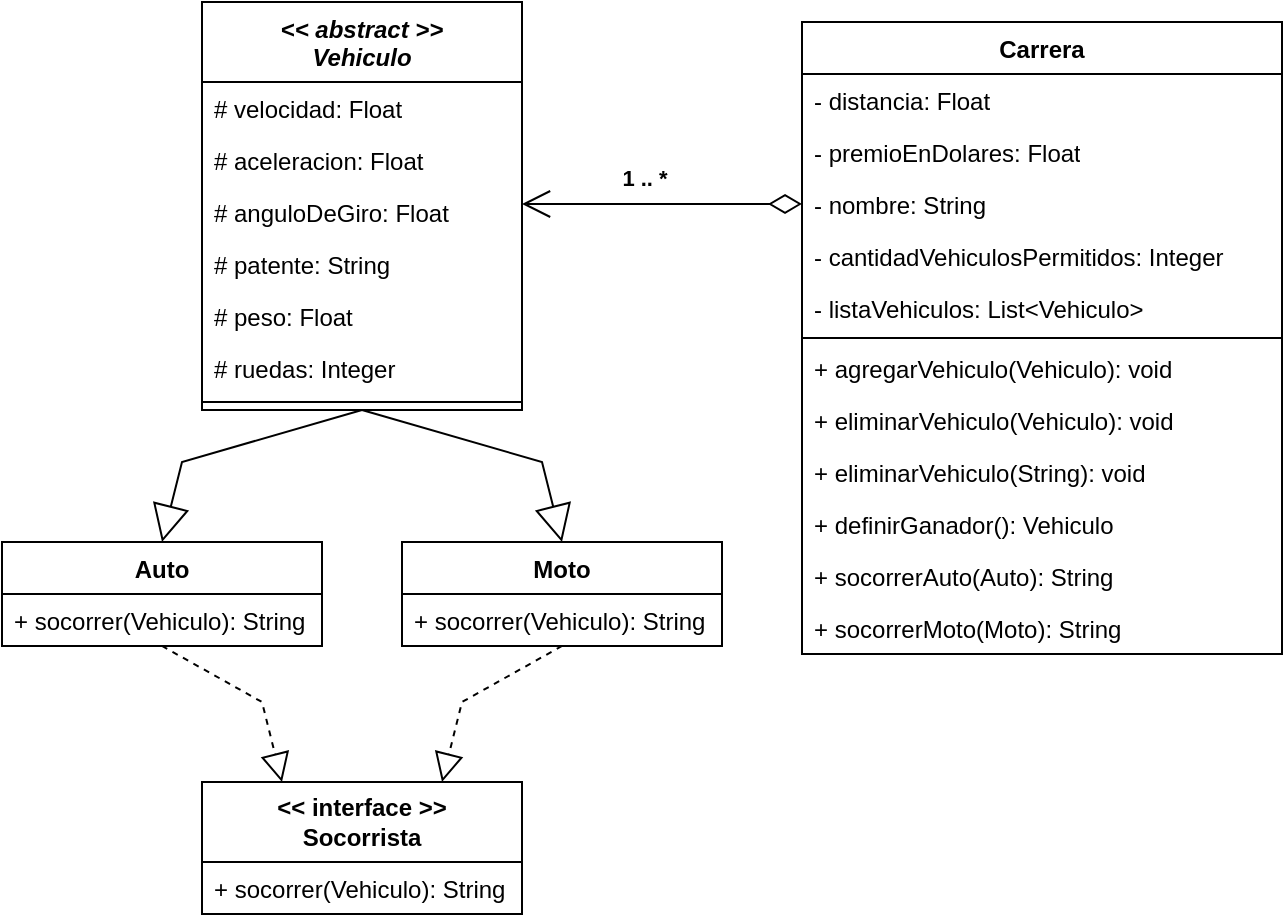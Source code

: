<mxfile version="26.1.0">
  <diagram id="C5RBs43oDa-KdzZeNtuy" name="Page-1">
    <mxGraphModel dx="875" dy="510" grid="1" gridSize="10" guides="1" tooltips="1" connect="1" arrows="1" fold="1" page="1" pageScale="1" pageWidth="827" pageHeight="1169" math="0" shadow="0">
      <root>
        <mxCell id="WIyWlLk6GJQsqaUBKTNV-0" />
        <mxCell id="WIyWlLk6GJQsqaUBKTNV-1" parent="WIyWlLk6GJQsqaUBKTNV-0" />
        <mxCell id="zkfFHV4jXpPFQw0GAbJ--0" value="&lt;&lt; abstract &gt;&gt;&#xa;Vehiculo" style="swimlane;fontStyle=3;align=center;verticalAlign=top;childLayout=stackLayout;horizontal=1;startSize=40;horizontalStack=0;resizeParent=1;resizeLast=0;collapsible=1;marginBottom=0;rounded=0;shadow=0;strokeWidth=1;" parent="WIyWlLk6GJQsqaUBKTNV-1" vertex="1">
          <mxGeometry x="240" y="210" width="160" height="204" as="geometry">
            <mxRectangle x="220" y="120" width="160" height="26" as="alternateBounds" />
          </mxGeometry>
        </mxCell>
        <mxCell id="TT5KnXcupjvuqfzOa9hg-0" value="# velocidad: Float" style="text;align=left;verticalAlign=top;spacingLeft=4;spacingRight=4;overflow=hidden;rotatable=0;points=[[0,0.5],[1,0.5]];portConstraint=eastwest;" vertex="1" parent="zkfFHV4jXpPFQw0GAbJ--0">
          <mxGeometry y="40" width="160" height="26" as="geometry" />
        </mxCell>
        <mxCell id="TT5KnXcupjvuqfzOa9hg-2" value="# aceleracion: Float" style="text;align=left;verticalAlign=top;spacingLeft=4;spacingRight=4;overflow=hidden;rotatable=0;points=[[0,0.5],[1,0.5]];portConstraint=eastwest;" vertex="1" parent="zkfFHV4jXpPFQw0GAbJ--0">
          <mxGeometry y="66" width="160" height="26" as="geometry" />
        </mxCell>
        <mxCell id="TT5KnXcupjvuqfzOa9hg-3" value="# anguloDeGiro: Float" style="text;align=left;verticalAlign=top;spacingLeft=4;spacingRight=4;overflow=hidden;rotatable=0;points=[[0,0.5],[1,0.5]];portConstraint=eastwest;" vertex="1" parent="zkfFHV4jXpPFQw0GAbJ--0">
          <mxGeometry y="92" width="160" height="26" as="geometry" />
        </mxCell>
        <mxCell id="TT5KnXcupjvuqfzOa9hg-4" value="# patente: String" style="text;align=left;verticalAlign=top;spacingLeft=4;spacingRight=4;overflow=hidden;rotatable=0;points=[[0,0.5],[1,0.5]];portConstraint=eastwest;" vertex="1" parent="zkfFHV4jXpPFQw0GAbJ--0">
          <mxGeometry y="118" width="160" height="26" as="geometry" />
        </mxCell>
        <mxCell id="TT5KnXcupjvuqfzOa9hg-5" value="# peso: Float" style="text;align=left;verticalAlign=top;spacingLeft=4;spacingRight=4;overflow=hidden;rotatable=0;points=[[0,0.5],[1,0.5]];portConstraint=eastwest;" vertex="1" parent="zkfFHV4jXpPFQw0GAbJ--0">
          <mxGeometry y="144" width="160" height="26" as="geometry" />
        </mxCell>
        <mxCell id="TT5KnXcupjvuqfzOa9hg-6" value="# ruedas: Integer" style="text;align=left;verticalAlign=top;spacingLeft=4;spacingRight=4;overflow=hidden;rotatable=0;points=[[0,0.5],[1,0.5]];portConstraint=eastwest;" vertex="1" parent="zkfFHV4jXpPFQw0GAbJ--0">
          <mxGeometry y="170" width="160" height="26" as="geometry" />
        </mxCell>
        <mxCell id="zkfFHV4jXpPFQw0GAbJ--4" value="" style="line;html=1;strokeWidth=1;align=left;verticalAlign=middle;spacingTop=-1;spacingLeft=3;spacingRight=3;rotatable=0;labelPosition=right;points=[];portConstraint=eastwest;" parent="zkfFHV4jXpPFQw0GAbJ--0" vertex="1">
          <mxGeometry y="196" width="160" height="8" as="geometry" />
        </mxCell>
        <mxCell id="TT5KnXcupjvuqfzOa9hg-11" value="Carrera" style="swimlane;fontStyle=1;align=center;verticalAlign=top;childLayout=stackLayout;horizontal=1;startSize=26;horizontalStack=0;resizeParent=1;resizeParentMax=0;resizeLast=0;collapsible=1;marginBottom=0;whiteSpace=wrap;html=1;" vertex="1" parent="WIyWlLk6GJQsqaUBKTNV-1">
          <mxGeometry x="540" y="220" width="240" height="316" as="geometry" />
        </mxCell>
        <mxCell id="TT5KnXcupjvuqfzOa9hg-12" value="- distancia: Float" style="text;strokeColor=none;fillColor=none;align=left;verticalAlign=top;spacingLeft=4;spacingRight=4;overflow=hidden;rotatable=0;points=[[0,0.5],[1,0.5]];portConstraint=eastwest;whiteSpace=wrap;html=1;" vertex="1" parent="TT5KnXcupjvuqfzOa9hg-11">
          <mxGeometry y="26" width="240" height="26" as="geometry" />
        </mxCell>
        <mxCell id="TT5KnXcupjvuqfzOa9hg-15" value="- premioEnDolares: Float" style="text;strokeColor=none;fillColor=none;align=left;verticalAlign=top;spacingLeft=4;spacingRight=4;overflow=hidden;rotatable=0;points=[[0,0.5],[1,0.5]];portConstraint=eastwest;whiteSpace=wrap;html=1;" vertex="1" parent="TT5KnXcupjvuqfzOa9hg-11">
          <mxGeometry y="52" width="240" height="26" as="geometry" />
        </mxCell>
        <mxCell id="TT5KnXcupjvuqfzOa9hg-16" value="- nombre: String" style="text;strokeColor=none;fillColor=none;align=left;verticalAlign=top;spacingLeft=4;spacingRight=4;overflow=hidden;rotatable=0;points=[[0,0.5],[1,0.5]];portConstraint=eastwest;whiteSpace=wrap;html=1;" vertex="1" parent="TT5KnXcupjvuqfzOa9hg-11">
          <mxGeometry y="78" width="240" height="26" as="geometry" />
        </mxCell>
        <mxCell id="TT5KnXcupjvuqfzOa9hg-17" value="- cantidadVehiculosPermitidos: Integer" style="text;strokeColor=none;fillColor=none;align=left;verticalAlign=top;spacingLeft=4;spacingRight=4;overflow=hidden;rotatable=0;points=[[0,0.5],[1,0.5]];portConstraint=eastwest;whiteSpace=wrap;html=1;" vertex="1" parent="TT5KnXcupjvuqfzOa9hg-11">
          <mxGeometry y="104" width="240" height="26" as="geometry" />
        </mxCell>
        <mxCell id="TT5KnXcupjvuqfzOa9hg-18" value="- listaVehiculos: List&amp;lt;Vehiculo&amp;gt;" style="text;strokeColor=none;fillColor=none;align=left;verticalAlign=top;spacingLeft=4;spacingRight=4;overflow=hidden;rotatable=0;points=[[0,0.5],[1,0.5]];portConstraint=eastwest;whiteSpace=wrap;html=1;" vertex="1" parent="TT5KnXcupjvuqfzOa9hg-11">
          <mxGeometry y="130" width="240" height="26" as="geometry" />
        </mxCell>
        <mxCell id="TT5KnXcupjvuqfzOa9hg-13" value="" style="line;strokeWidth=1;fillColor=none;align=left;verticalAlign=middle;spacingTop=-1;spacingLeft=3;spacingRight=3;rotatable=0;labelPosition=right;points=[];portConstraint=eastwest;strokeColor=inherit;" vertex="1" parent="TT5KnXcupjvuqfzOa9hg-11">
          <mxGeometry y="156" width="240" height="4" as="geometry" />
        </mxCell>
        <mxCell id="TT5KnXcupjvuqfzOa9hg-36" value="+ agregarVehiculo(Vehiculo): void" style="text;strokeColor=none;fillColor=none;align=left;verticalAlign=top;spacingLeft=4;spacingRight=4;overflow=hidden;rotatable=0;points=[[0,0.5],[1,0.5]];portConstraint=eastwest;whiteSpace=wrap;html=1;" vertex="1" parent="TT5KnXcupjvuqfzOa9hg-11">
          <mxGeometry y="160" width="240" height="26" as="geometry" />
        </mxCell>
        <mxCell id="TT5KnXcupjvuqfzOa9hg-38" value="+ eliminarVehiculo(Vehiculo): void" style="text;strokeColor=none;fillColor=none;align=left;verticalAlign=top;spacingLeft=4;spacingRight=4;overflow=hidden;rotatable=0;points=[[0,0.5],[1,0.5]];portConstraint=eastwest;whiteSpace=wrap;html=1;" vertex="1" parent="TT5KnXcupjvuqfzOa9hg-11">
          <mxGeometry y="186" width="240" height="26" as="geometry" />
        </mxCell>
        <mxCell id="TT5KnXcupjvuqfzOa9hg-39" value="+ eliminarVehiculo(String): void" style="text;strokeColor=none;fillColor=none;align=left;verticalAlign=top;spacingLeft=4;spacingRight=4;overflow=hidden;rotatable=0;points=[[0,0.5],[1,0.5]];portConstraint=eastwest;whiteSpace=wrap;html=1;" vertex="1" parent="TT5KnXcupjvuqfzOa9hg-11">
          <mxGeometry y="212" width="240" height="26" as="geometry" />
        </mxCell>
        <mxCell id="TT5KnXcupjvuqfzOa9hg-40" value="+ definirGanador(): Vehiculo" style="text;strokeColor=none;fillColor=none;align=left;verticalAlign=top;spacingLeft=4;spacingRight=4;overflow=hidden;rotatable=0;points=[[0,0.5],[1,0.5]];portConstraint=eastwest;whiteSpace=wrap;html=1;" vertex="1" parent="TT5KnXcupjvuqfzOa9hg-11">
          <mxGeometry y="238" width="240" height="26" as="geometry" />
        </mxCell>
        <mxCell id="TT5KnXcupjvuqfzOa9hg-57" value="+ socorrerAuto(Auto): String" style="text;strokeColor=none;fillColor=none;align=left;verticalAlign=top;spacingLeft=4;spacingRight=4;overflow=hidden;rotatable=0;points=[[0,0.5],[1,0.5]];portConstraint=eastwest;whiteSpace=wrap;html=1;" vertex="1" parent="TT5KnXcupjvuqfzOa9hg-11">
          <mxGeometry y="264" width="240" height="26" as="geometry" />
        </mxCell>
        <mxCell id="TT5KnXcupjvuqfzOa9hg-58" value="+ socorrerMoto(Moto): String" style="text;strokeColor=none;fillColor=none;align=left;verticalAlign=top;spacingLeft=4;spacingRight=4;overflow=hidden;rotatable=0;points=[[0,0.5],[1,0.5]];portConstraint=eastwest;whiteSpace=wrap;html=1;" vertex="1" parent="TT5KnXcupjvuqfzOa9hg-11">
          <mxGeometry y="290" width="240" height="26" as="geometry" />
        </mxCell>
        <mxCell id="TT5KnXcupjvuqfzOa9hg-20" value="" style="endArrow=open;html=1;endSize=12;startArrow=diamondThin;startSize=14;startFill=0;edgeStyle=orthogonalEdgeStyle;align=left;verticalAlign=bottom;rounded=0;exitX=0;exitY=0.5;exitDx=0;exitDy=0;" edge="1" parent="WIyWlLk6GJQsqaUBKTNV-1" source="TT5KnXcupjvuqfzOa9hg-16">
          <mxGeometry x="-0.875" y="-11" relative="1" as="geometry">
            <mxPoint x="540" y="290" as="sourcePoint" />
            <mxPoint x="400" y="311" as="targetPoint" />
            <mxPoint as="offset" />
          </mxGeometry>
        </mxCell>
        <mxCell id="TT5KnXcupjvuqfzOa9hg-21" value="&lt;b&gt;1 .. *&lt;/b&gt;" style="edgeLabel;html=1;align=center;verticalAlign=middle;resizable=0;points=[];" vertex="1" connectable="0" parent="TT5KnXcupjvuqfzOa9hg-20">
          <mxGeometry x="-0.887" y="-20" relative="1" as="geometry">
            <mxPoint x="-71" y="7" as="offset" />
          </mxGeometry>
        </mxCell>
        <mxCell id="TT5KnXcupjvuqfzOa9hg-22" value="Auto" style="swimlane;fontStyle=1;align=center;verticalAlign=top;childLayout=stackLayout;horizontal=1;startSize=26;horizontalStack=0;resizeParent=1;resizeParentMax=0;resizeLast=0;collapsible=1;marginBottom=0;whiteSpace=wrap;html=1;" vertex="1" parent="WIyWlLk6GJQsqaUBKTNV-1">
          <mxGeometry x="140" y="480" width="160" height="52" as="geometry" />
        </mxCell>
        <mxCell id="TT5KnXcupjvuqfzOa9hg-55" value="+ socorrer(Vehiculo): String" style="text;strokeColor=none;fillColor=none;align=left;verticalAlign=top;spacingLeft=4;spacingRight=4;overflow=hidden;rotatable=0;points=[[0,0.5],[1,0.5]];portConstraint=eastwest;whiteSpace=wrap;html=1;" vertex="1" parent="TT5KnXcupjvuqfzOa9hg-22">
          <mxGeometry y="26" width="160" height="26" as="geometry" />
        </mxCell>
        <mxCell id="TT5KnXcupjvuqfzOa9hg-29" value="Moto" style="swimlane;fontStyle=1;align=center;verticalAlign=top;childLayout=stackLayout;horizontal=1;startSize=26;horizontalStack=0;resizeParent=1;resizeParentMax=0;resizeLast=0;collapsible=1;marginBottom=0;whiteSpace=wrap;html=1;" vertex="1" parent="WIyWlLk6GJQsqaUBKTNV-1">
          <mxGeometry x="340" y="480" width="160" height="52" as="geometry" />
        </mxCell>
        <mxCell id="TT5KnXcupjvuqfzOa9hg-56" value="+ socorrer(Vehiculo): String" style="text;strokeColor=none;fillColor=none;align=left;verticalAlign=top;spacingLeft=4;spacingRight=4;overflow=hidden;rotatable=0;points=[[0,0.5],[1,0.5]];portConstraint=eastwest;whiteSpace=wrap;html=1;" vertex="1" parent="TT5KnXcupjvuqfzOa9hg-29">
          <mxGeometry y="26" width="160" height="26" as="geometry" />
        </mxCell>
        <mxCell id="TT5KnXcupjvuqfzOa9hg-31" value="" style="endArrow=block;endSize=16;endFill=0;html=1;rounded=0;exitX=0.5;exitY=1;exitDx=0;exitDy=0;entryX=0.5;entryY=0;entryDx=0;entryDy=0;" edge="1" parent="WIyWlLk6GJQsqaUBKTNV-1" source="zkfFHV4jXpPFQw0GAbJ--0" target="TT5KnXcupjvuqfzOa9hg-22">
          <mxGeometry width="160" relative="1" as="geometry">
            <mxPoint x="540" y="300" as="sourcePoint" />
            <mxPoint x="700" y="300" as="targetPoint" />
            <Array as="points">
              <mxPoint x="230" y="440" />
            </Array>
          </mxGeometry>
        </mxCell>
        <mxCell id="TT5KnXcupjvuqfzOa9hg-32" value="" style="endArrow=block;endSize=16;endFill=0;html=1;rounded=0;exitX=0.5;exitY=1;exitDx=0;exitDy=0;entryX=0.5;entryY=0;entryDx=0;entryDy=0;" edge="1" parent="WIyWlLk6GJQsqaUBKTNV-1" source="zkfFHV4jXpPFQw0GAbJ--0" target="TT5KnXcupjvuqfzOa9hg-29">
          <mxGeometry width="160" relative="1" as="geometry">
            <mxPoint x="540" y="300" as="sourcePoint" />
            <mxPoint x="700" y="300" as="targetPoint" />
            <Array as="points">
              <mxPoint x="410" y="440" />
            </Array>
          </mxGeometry>
        </mxCell>
        <mxCell id="TT5KnXcupjvuqfzOa9hg-45" value="&lt;div&gt;&lt;b&gt;&amp;lt;&amp;lt; interface &amp;gt;&amp;gt;&lt;/b&gt;&lt;/div&gt;&lt;b&gt;Socorrista&lt;/b&gt;" style="swimlane;fontStyle=0;childLayout=stackLayout;horizontal=1;startSize=40;fillColor=none;horizontalStack=0;resizeParent=1;resizeParentMax=0;resizeLast=0;collapsible=1;marginBottom=0;whiteSpace=wrap;html=1;" vertex="1" parent="WIyWlLk6GJQsqaUBKTNV-1">
          <mxGeometry x="240" y="600" width="160" height="66" as="geometry" />
        </mxCell>
        <mxCell id="TT5KnXcupjvuqfzOa9hg-46" value="+ socorrer(Vehiculo): String" style="text;strokeColor=none;fillColor=none;align=left;verticalAlign=top;spacingLeft=4;spacingRight=4;overflow=hidden;rotatable=0;points=[[0,0.5],[1,0.5]];portConstraint=eastwest;whiteSpace=wrap;html=1;" vertex="1" parent="TT5KnXcupjvuqfzOa9hg-45">
          <mxGeometry y="40" width="160" height="26" as="geometry" />
        </mxCell>
        <mxCell id="TT5KnXcupjvuqfzOa9hg-49" value="" style="endArrow=block;dashed=1;endFill=0;endSize=12;html=1;rounded=0;exitX=0.5;exitY=1;exitDx=0;exitDy=0;entryX=0.25;entryY=0;entryDx=0;entryDy=0;" edge="1" parent="WIyWlLk6GJQsqaUBKTNV-1" source="TT5KnXcupjvuqfzOa9hg-22" target="TT5KnXcupjvuqfzOa9hg-45">
          <mxGeometry width="160" relative="1" as="geometry">
            <mxPoint x="330" y="450" as="sourcePoint" />
            <mxPoint x="490" y="450" as="targetPoint" />
            <Array as="points">
              <mxPoint x="270" y="560" />
            </Array>
          </mxGeometry>
        </mxCell>
        <mxCell id="TT5KnXcupjvuqfzOa9hg-50" value="" style="endArrow=block;dashed=1;endFill=0;endSize=12;html=1;rounded=0;exitX=0.5;exitY=1;exitDx=0;exitDy=0;entryX=0.75;entryY=0;entryDx=0;entryDy=0;" edge="1" parent="WIyWlLk6GJQsqaUBKTNV-1" source="TT5KnXcupjvuqfzOa9hg-29" target="TT5KnXcupjvuqfzOa9hg-45">
          <mxGeometry width="160" relative="1" as="geometry">
            <mxPoint x="330" y="450" as="sourcePoint" />
            <mxPoint x="490" y="450" as="targetPoint" />
            <Array as="points">
              <mxPoint x="370" y="560" />
            </Array>
          </mxGeometry>
        </mxCell>
      </root>
    </mxGraphModel>
  </diagram>
</mxfile>
